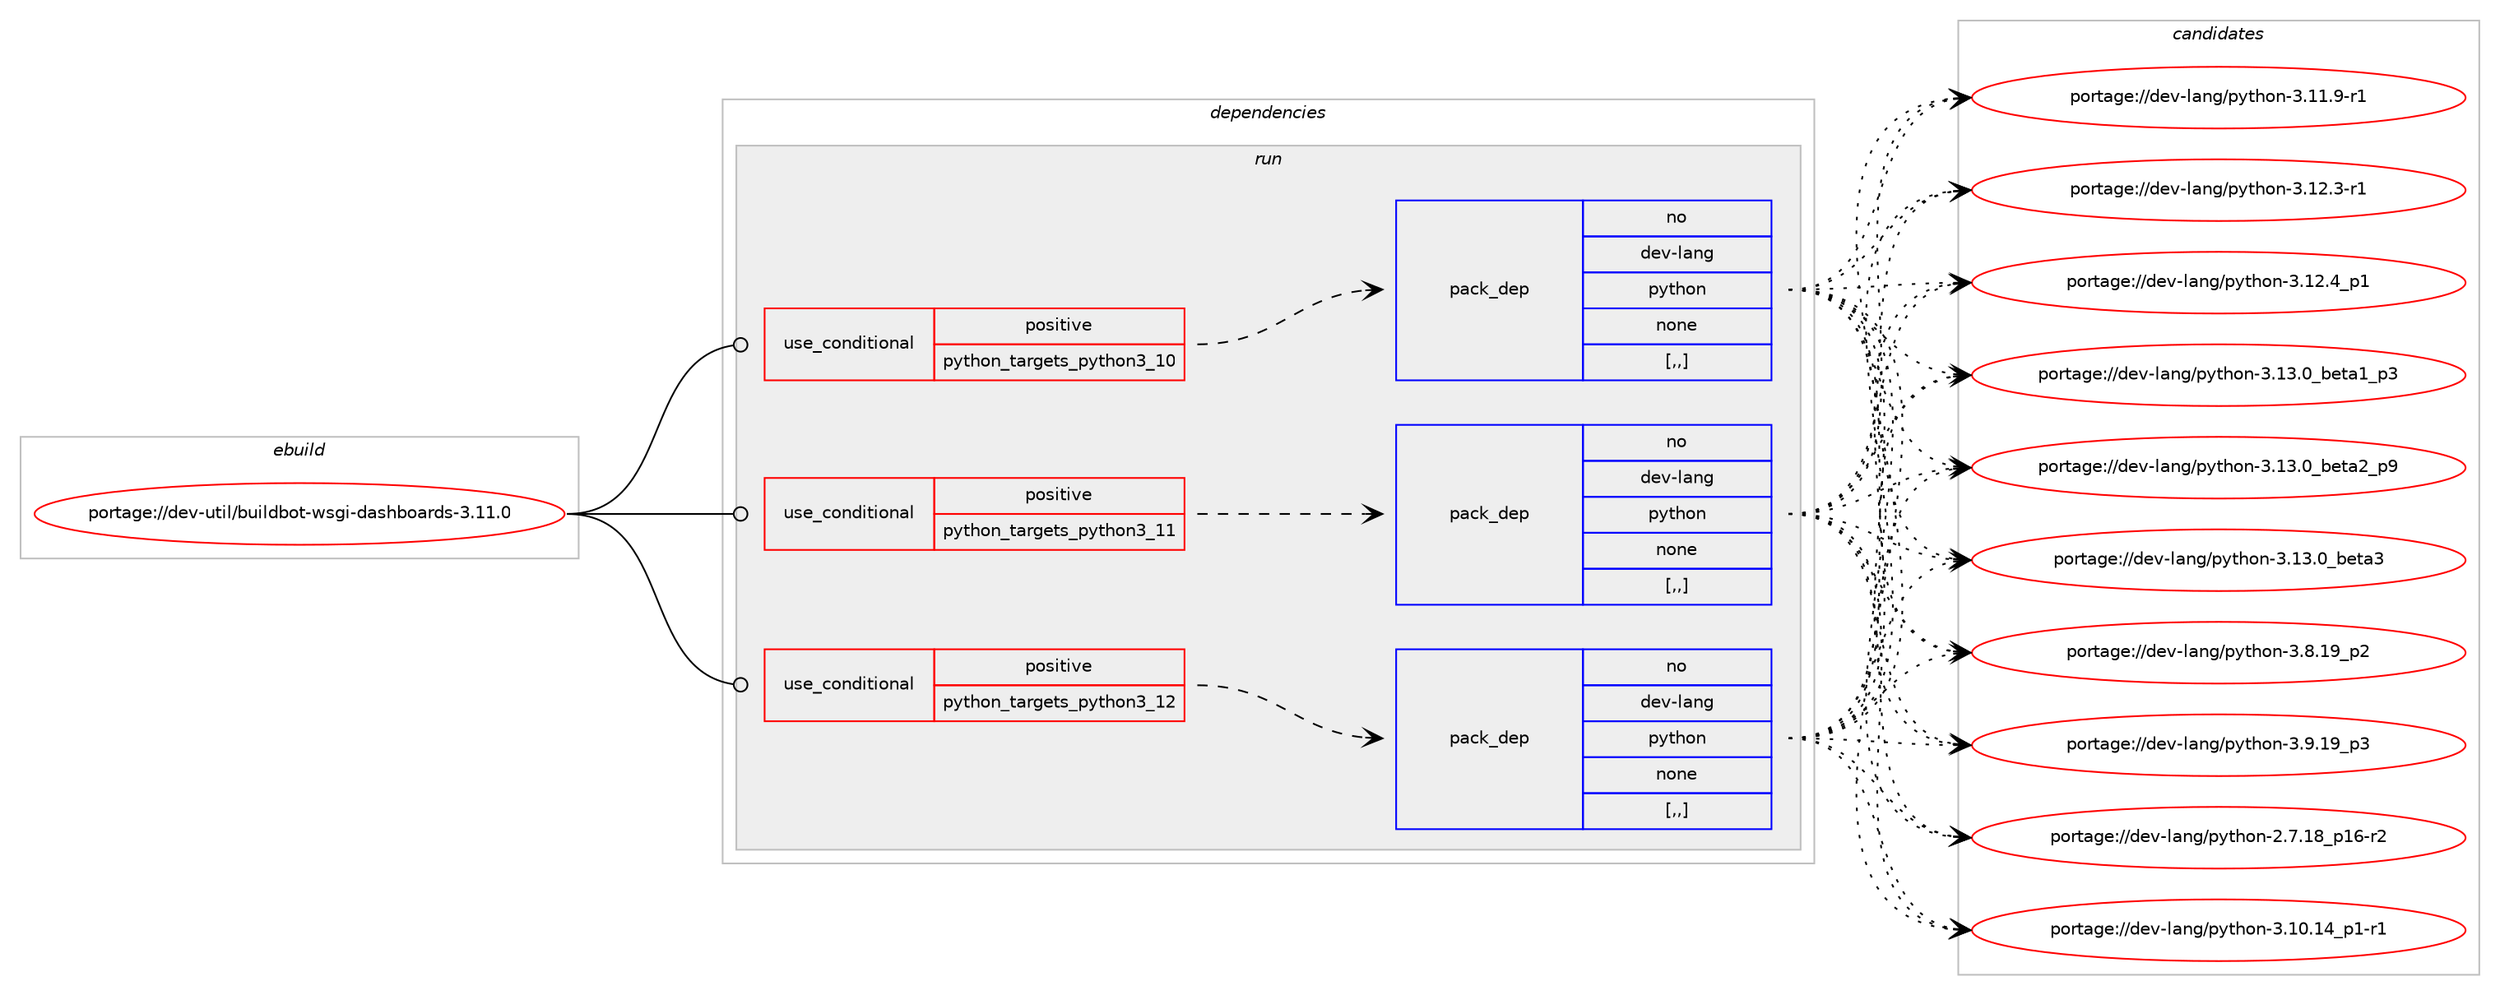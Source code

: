digraph prolog {

# *************
# Graph options
# *************

newrank=true;
concentrate=true;
compound=true;
graph [rankdir=LR,fontname=Helvetica,fontsize=10,ranksep=1.5];#, ranksep=2.5, nodesep=0.2];
edge  [arrowhead=vee];
node  [fontname=Helvetica,fontsize=10];

# **********
# The ebuild
# **********

subgraph cluster_leftcol {
color=gray;
rank=same;
label=<<i>ebuild</i>>;
id [label="portage://dev-util/buildbot-wsgi-dashboards-3.11.0", color=red, width=4, href="../dev-util/buildbot-wsgi-dashboards-3.11.0.svg"];
}

# ****************
# The dependencies
# ****************

subgraph cluster_midcol {
color=gray;
label=<<i>dependencies</i>>;
subgraph cluster_compile {
fillcolor="#eeeeee";
style=filled;
label=<<i>compile</i>>;
}
subgraph cluster_compileandrun {
fillcolor="#eeeeee";
style=filled;
label=<<i>compile and run</i>>;
}
subgraph cluster_run {
fillcolor="#eeeeee";
style=filled;
label=<<i>run</i>>;
subgraph cond57988 {
dependency206973 [label=<<TABLE BORDER="0" CELLBORDER="1" CELLSPACING="0" CELLPADDING="4"><TR><TD ROWSPAN="3" CELLPADDING="10">use_conditional</TD></TR><TR><TD>positive</TD></TR><TR><TD>python_targets_python3_10</TD></TR></TABLE>>, shape=none, color=red];
subgraph pack147602 {
dependency206974 [label=<<TABLE BORDER="0" CELLBORDER="1" CELLSPACING="0" CELLPADDING="4" WIDTH="220"><TR><TD ROWSPAN="6" CELLPADDING="30">pack_dep</TD></TR><TR><TD WIDTH="110">no</TD></TR><TR><TD>dev-lang</TD></TR><TR><TD>python</TD></TR><TR><TD>none</TD></TR><TR><TD>[,,]</TD></TR></TABLE>>, shape=none, color=blue];
}
dependency206973:e -> dependency206974:w [weight=20,style="dashed",arrowhead="vee"];
}
id:e -> dependency206973:w [weight=20,style="solid",arrowhead="odot"];
subgraph cond57989 {
dependency206975 [label=<<TABLE BORDER="0" CELLBORDER="1" CELLSPACING="0" CELLPADDING="4"><TR><TD ROWSPAN="3" CELLPADDING="10">use_conditional</TD></TR><TR><TD>positive</TD></TR><TR><TD>python_targets_python3_11</TD></TR></TABLE>>, shape=none, color=red];
subgraph pack147603 {
dependency206976 [label=<<TABLE BORDER="0" CELLBORDER="1" CELLSPACING="0" CELLPADDING="4" WIDTH="220"><TR><TD ROWSPAN="6" CELLPADDING="30">pack_dep</TD></TR><TR><TD WIDTH="110">no</TD></TR><TR><TD>dev-lang</TD></TR><TR><TD>python</TD></TR><TR><TD>none</TD></TR><TR><TD>[,,]</TD></TR></TABLE>>, shape=none, color=blue];
}
dependency206975:e -> dependency206976:w [weight=20,style="dashed",arrowhead="vee"];
}
id:e -> dependency206975:w [weight=20,style="solid",arrowhead="odot"];
subgraph cond57990 {
dependency206977 [label=<<TABLE BORDER="0" CELLBORDER="1" CELLSPACING="0" CELLPADDING="4"><TR><TD ROWSPAN="3" CELLPADDING="10">use_conditional</TD></TR><TR><TD>positive</TD></TR><TR><TD>python_targets_python3_12</TD></TR></TABLE>>, shape=none, color=red];
subgraph pack147604 {
dependency206978 [label=<<TABLE BORDER="0" CELLBORDER="1" CELLSPACING="0" CELLPADDING="4" WIDTH="220"><TR><TD ROWSPAN="6" CELLPADDING="30">pack_dep</TD></TR><TR><TD WIDTH="110">no</TD></TR><TR><TD>dev-lang</TD></TR><TR><TD>python</TD></TR><TR><TD>none</TD></TR><TR><TD>[,,]</TD></TR></TABLE>>, shape=none, color=blue];
}
dependency206977:e -> dependency206978:w [weight=20,style="dashed",arrowhead="vee"];
}
id:e -> dependency206977:w [weight=20,style="solid",arrowhead="odot"];
}
}

# **************
# The candidates
# **************

subgraph cluster_choices {
rank=same;
color=gray;
label=<<i>candidates</i>>;

subgraph choice147602 {
color=black;
nodesep=1;
choice100101118451089711010347112121116104111110455046554649569511249544511450 [label="portage://dev-lang/python-2.7.18_p16-r2", color=red, width=4,href="../dev-lang/python-2.7.18_p16-r2.svg"];
choice100101118451089711010347112121116104111110455146494846495295112494511449 [label="portage://dev-lang/python-3.10.14_p1-r1", color=red, width=4,href="../dev-lang/python-3.10.14_p1-r1.svg"];
choice100101118451089711010347112121116104111110455146494946574511449 [label="portage://dev-lang/python-3.11.9-r1", color=red, width=4,href="../dev-lang/python-3.11.9-r1.svg"];
choice100101118451089711010347112121116104111110455146495046514511449 [label="portage://dev-lang/python-3.12.3-r1", color=red, width=4,href="../dev-lang/python-3.12.3-r1.svg"];
choice100101118451089711010347112121116104111110455146495046529511249 [label="portage://dev-lang/python-3.12.4_p1", color=red, width=4,href="../dev-lang/python-3.12.4_p1.svg"];
choice10010111845108971101034711212111610411111045514649514648959810111697499511251 [label="portage://dev-lang/python-3.13.0_beta1_p3", color=red, width=4,href="../dev-lang/python-3.13.0_beta1_p3.svg"];
choice10010111845108971101034711212111610411111045514649514648959810111697509511257 [label="portage://dev-lang/python-3.13.0_beta2_p9", color=red, width=4,href="../dev-lang/python-3.13.0_beta2_p9.svg"];
choice1001011184510897110103471121211161041111104551464951464895981011169751 [label="portage://dev-lang/python-3.13.0_beta3", color=red, width=4,href="../dev-lang/python-3.13.0_beta3.svg"];
choice100101118451089711010347112121116104111110455146564649579511250 [label="portage://dev-lang/python-3.8.19_p2", color=red, width=4,href="../dev-lang/python-3.8.19_p2.svg"];
choice100101118451089711010347112121116104111110455146574649579511251 [label="portage://dev-lang/python-3.9.19_p3", color=red, width=4,href="../dev-lang/python-3.9.19_p3.svg"];
dependency206974:e -> choice100101118451089711010347112121116104111110455046554649569511249544511450:w [style=dotted,weight="100"];
dependency206974:e -> choice100101118451089711010347112121116104111110455146494846495295112494511449:w [style=dotted,weight="100"];
dependency206974:e -> choice100101118451089711010347112121116104111110455146494946574511449:w [style=dotted,weight="100"];
dependency206974:e -> choice100101118451089711010347112121116104111110455146495046514511449:w [style=dotted,weight="100"];
dependency206974:e -> choice100101118451089711010347112121116104111110455146495046529511249:w [style=dotted,weight="100"];
dependency206974:e -> choice10010111845108971101034711212111610411111045514649514648959810111697499511251:w [style=dotted,weight="100"];
dependency206974:e -> choice10010111845108971101034711212111610411111045514649514648959810111697509511257:w [style=dotted,weight="100"];
dependency206974:e -> choice1001011184510897110103471121211161041111104551464951464895981011169751:w [style=dotted,weight="100"];
dependency206974:e -> choice100101118451089711010347112121116104111110455146564649579511250:w [style=dotted,weight="100"];
dependency206974:e -> choice100101118451089711010347112121116104111110455146574649579511251:w [style=dotted,weight="100"];
}
subgraph choice147603 {
color=black;
nodesep=1;
choice100101118451089711010347112121116104111110455046554649569511249544511450 [label="portage://dev-lang/python-2.7.18_p16-r2", color=red, width=4,href="../dev-lang/python-2.7.18_p16-r2.svg"];
choice100101118451089711010347112121116104111110455146494846495295112494511449 [label="portage://dev-lang/python-3.10.14_p1-r1", color=red, width=4,href="../dev-lang/python-3.10.14_p1-r1.svg"];
choice100101118451089711010347112121116104111110455146494946574511449 [label="portage://dev-lang/python-3.11.9-r1", color=red, width=4,href="../dev-lang/python-3.11.9-r1.svg"];
choice100101118451089711010347112121116104111110455146495046514511449 [label="portage://dev-lang/python-3.12.3-r1", color=red, width=4,href="../dev-lang/python-3.12.3-r1.svg"];
choice100101118451089711010347112121116104111110455146495046529511249 [label="portage://dev-lang/python-3.12.4_p1", color=red, width=4,href="../dev-lang/python-3.12.4_p1.svg"];
choice10010111845108971101034711212111610411111045514649514648959810111697499511251 [label="portage://dev-lang/python-3.13.0_beta1_p3", color=red, width=4,href="../dev-lang/python-3.13.0_beta1_p3.svg"];
choice10010111845108971101034711212111610411111045514649514648959810111697509511257 [label="portage://dev-lang/python-3.13.0_beta2_p9", color=red, width=4,href="../dev-lang/python-3.13.0_beta2_p9.svg"];
choice1001011184510897110103471121211161041111104551464951464895981011169751 [label="portage://dev-lang/python-3.13.0_beta3", color=red, width=4,href="../dev-lang/python-3.13.0_beta3.svg"];
choice100101118451089711010347112121116104111110455146564649579511250 [label="portage://dev-lang/python-3.8.19_p2", color=red, width=4,href="../dev-lang/python-3.8.19_p2.svg"];
choice100101118451089711010347112121116104111110455146574649579511251 [label="portage://dev-lang/python-3.9.19_p3", color=red, width=4,href="../dev-lang/python-3.9.19_p3.svg"];
dependency206976:e -> choice100101118451089711010347112121116104111110455046554649569511249544511450:w [style=dotted,weight="100"];
dependency206976:e -> choice100101118451089711010347112121116104111110455146494846495295112494511449:w [style=dotted,weight="100"];
dependency206976:e -> choice100101118451089711010347112121116104111110455146494946574511449:w [style=dotted,weight="100"];
dependency206976:e -> choice100101118451089711010347112121116104111110455146495046514511449:w [style=dotted,weight="100"];
dependency206976:e -> choice100101118451089711010347112121116104111110455146495046529511249:w [style=dotted,weight="100"];
dependency206976:e -> choice10010111845108971101034711212111610411111045514649514648959810111697499511251:w [style=dotted,weight="100"];
dependency206976:e -> choice10010111845108971101034711212111610411111045514649514648959810111697509511257:w [style=dotted,weight="100"];
dependency206976:e -> choice1001011184510897110103471121211161041111104551464951464895981011169751:w [style=dotted,weight="100"];
dependency206976:e -> choice100101118451089711010347112121116104111110455146564649579511250:w [style=dotted,weight="100"];
dependency206976:e -> choice100101118451089711010347112121116104111110455146574649579511251:w [style=dotted,weight="100"];
}
subgraph choice147604 {
color=black;
nodesep=1;
choice100101118451089711010347112121116104111110455046554649569511249544511450 [label="portage://dev-lang/python-2.7.18_p16-r2", color=red, width=4,href="../dev-lang/python-2.7.18_p16-r2.svg"];
choice100101118451089711010347112121116104111110455146494846495295112494511449 [label="portage://dev-lang/python-3.10.14_p1-r1", color=red, width=4,href="../dev-lang/python-3.10.14_p1-r1.svg"];
choice100101118451089711010347112121116104111110455146494946574511449 [label="portage://dev-lang/python-3.11.9-r1", color=red, width=4,href="../dev-lang/python-3.11.9-r1.svg"];
choice100101118451089711010347112121116104111110455146495046514511449 [label="portage://dev-lang/python-3.12.3-r1", color=red, width=4,href="../dev-lang/python-3.12.3-r1.svg"];
choice100101118451089711010347112121116104111110455146495046529511249 [label="portage://dev-lang/python-3.12.4_p1", color=red, width=4,href="../dev-lang/python-3.12.4_p1.svg"];
choice10010111845108971101034711212111610411111045514649514648959810111697499511251 [label="portage://dev-lang/python-3.13.0_beta1_p3", color=red, width=4,href="../dev-lang/python-3.13.0_beta1_p3.svg"];
choice10010111845108971101034711212111610411111045514649514648959810111697509511257 [label="portage://dev-lang/python-3.13.0_beta2_p9", color=red, width=4,href="../dev-lang/python-3.13.0_beta2_p9.svg"];
choice1001011184510897110103471121211161041111104551464951464895981011169751 [label="portage://dev-lang/python-3.13.0_beta3", color=red, width=4,href="../dev-lang/python-3.13.0_beta3.svg"];
choice100101118451089711010347112121116104111110455146564649579511250 [label="portage://dev-lang/python-3.8.19_p2", color=red, width=4,href="../dev-lang/python-3.8.19_p2.svg"];
choice100101118451089711010347112121116104111110455146574649579511251 [label="portage://dev-lang/python-3.9.19_p3", color=red, width=4,href="../dev-lang/python-3.9.19_p3.svg"];
dependency206978:e -> choice100101118451089711010347112121116104111110455046554649569511249544511450:w [style=dotted,weight="100"];
dependency206978:e -> choice100101118451089711010347112121116104111110455146494846495295112494511449:w [style=dotted,weight="100"];
dependency206978:e -> choice100101118451089711010347112121116104111110455146494946574511449:w [style=dotted,weight="100"];
dependency206978:e -> choice100101118451089711010347112121116104111110455146495046514511449:w [style=dotted,weight="100"];
dependency206978:e -> choice100101118451089711010347112121116104111110455146495046529511249:w [style=dotted,weight="100"];
dependency206978:e -> choice10010111845108971101034711212111610411111045514649514648959810111697499511251:w [style=dotted,weight="100"];
dependency206978:e -> choice10010111845108971101034711212111610411111045514649514648959810111697509511257:w [style=dotted,weight="100"];
dependency206978:e -> choice1001011184510897110103471121211161041111104551464951464895981011169751:w [style=dotted,weight="100"];
dependency206978:e -> choice100101118451089711010347112121116104111110455146564649579511250:w [style=dotted,weight="100"];
dependency206978:e -> choice100101118451089711010347112121116104111110455146574649579511251:w [style=dotted,weight="100"];
}
}

}
